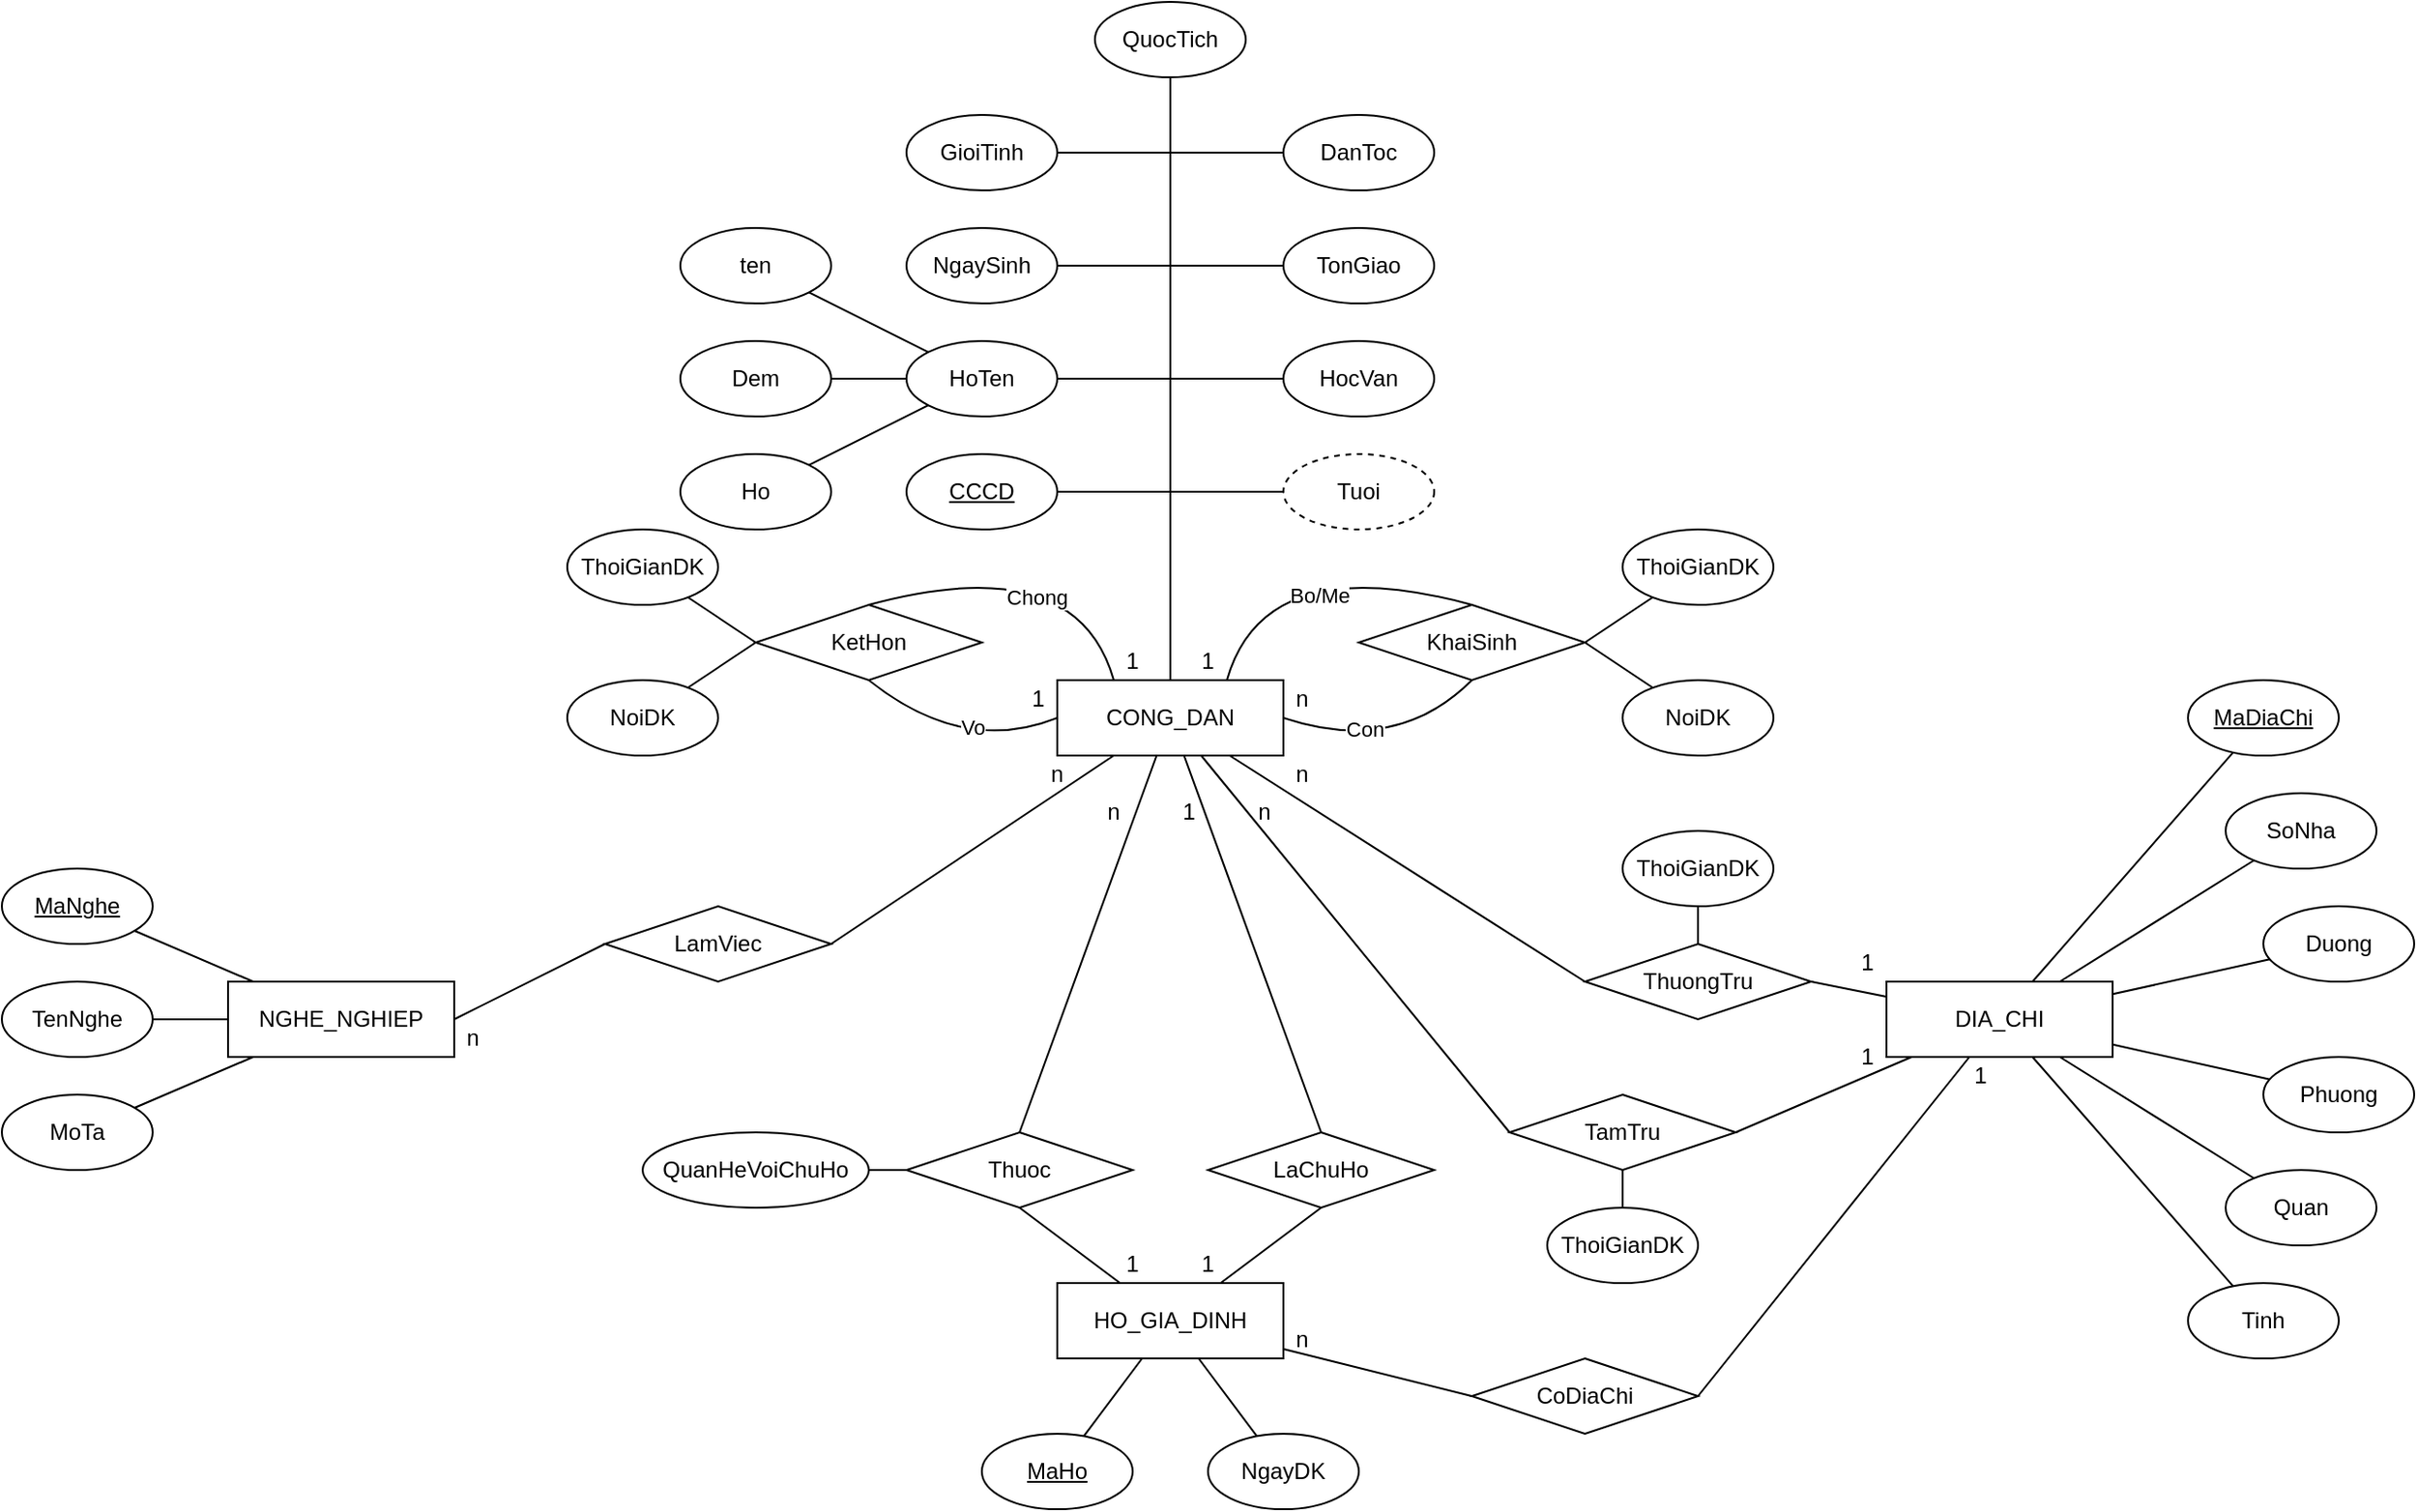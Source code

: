 <mxfile version="26.1.0">
  <diagram name="Page-1" id="eAiJOqDOV34h754ubB6I">
    <mxGraphModel dx="2158" dy="532" grid="1" gridSize="10" guides="1" tooltips="1" connect="1" arrows="1" fold="1" page="1" pageScale="1" pageWidth="1169" pageHeight="827" math="0" shadow="0">
      <root>
        <mxCell id="0" />
        <mxCell id="1" parent="0" />
        <mxCell id="mXM1S3KKqSCKH9ftRv-s-153" value="" style="group" vertex="1" connectable="0" parent="1">
          <mxGeometry x="-620" y="380" width="1280" height="780" as="geometry" />
        </mxCell>
        <mxCell id="mXM1S3KKqSCKH9ftRv-s-1" value="NGHE_NGHIEP" style="rounded=0;whiteSpace=wrap;html=1;" vertex="1" parent="mXM1S3KKqSCKH9ftRv-s-153">
          <mxGeometry x="120" y="500" width="120" height="40" as="geometry" />
        </mxCell>
        <mxCell id="mXM1S3KKqSCKH9ftRv-s-9" value="&lt;u&gt;MaNghe&lt;/u&gt;" style="ellipse;whiteSpace=wrap;html=1;" vertex="1" parent="mXM1S3KKqSCKH9ftRv-s-153">
          <mxGeometry y="440" width="80" height="40" as="geometry" />
        </mxCell>
        <mxCell id="mXM1S3KKqSCKH9ftRv-s-11" value="DIA_CHI" style="rounded=0;whiteSpace=wrap;html=1;" vertex="1" parent="mXM1S3KKqSCKH9ftRv-s-153">
          <mxGeometry x="1000" y="500" width="120" height="40" as="geometry" />
        </mxCell>
        <mxCell id="mXM1S3KKqSCKH9ftRv-s-12" value="&lt;u&gt;MaDiaChi&lt;/u&gt;" style="ellipse;whiteSpace=wrap;html=1;" vertex="1" parent="mXM1S3KKqSCKH9ftRv-s-153">
          <mxGeometry x="1160" y="340" width="80" height="40" as="geometry" />
        </mxCell>
        <mxCell id="mXM1S3KKqSCKH9ftRv-s-14" value="Tinh" style="ellipse;whiteSpace=wrap;html=1;" vertex="1" parent="mXM1S3KKqSCKH9ftRv-s-153">
          <mxGeometry x="1160" y="660" width="80" height="40" as="geometry" />
        </mxCell>
        <mxCell id="mXM1S3KKqSCKH9ftRv-s-15" value="Quan" style="ellipse;whiteSpace=wrap;html=1;" vertex="1" parent="mXM1S3KKqSCKH9ftRv-s-153">
          <mxGeometry x="1180" y="600" width="80" height="40" as="geometry" />
        </mxCell>
        <mxCell id="mXM1S3KKqSCKH9ftRv-s-16" value="SoNha" style="ellipse;whiteSpace=wrap;html=1;" vertex="1" parent="mXM1S3KKqSCKH9ftRv-s-153">
          <mxGeometry x="1180" y="400" width="80" height="40" as="geometry" />
        </mxCell>
        <mxCell id="mXM1S3KKqSCKH9ftRv-s-17" value="Phuong" style="ellipse;whiteSpace=wrap;html=1;" vertex="1" parent="mXM1S3KKqSCKH9ftRv-s-153">
          <mxGeometry x="1200" y="540" width="80" height="40" as="geometry" />
        </mxCell>
        <mxCell id="mXM1S3KKqSCKH9ftRv-s-18" value="Duong" style="ellipse;whiteSpace=wrap;html=1;" vertex="1" parent="mXM1S3KKqSCKH9ftRv-s-153">
          <mxGeometry x="1200" y="460" width="80" height="40" as="geometry" />
        </mxCell>
        <mxCell id="mXM1S3KKqSCKH9ftRv-s-29" value="TenNghe" style="ellipse;whiteSpace=wrap;html=1;" vertex="1" parent="mXM1S3KKqSCKH9ftRv-s-153">
          <mxGeometry y="500" width="80" height="40" as="geometry" />
        </mxCell>
        <mxCell id="mXM1S3KKqSCKH9ftRv-s-30" value="MoTa" style="ellipse;whiteSpace=wrap;html=1;" vertex="1" parent="mXM1S3KKqSCKH9ftRv-s-153">
          <mxGeometry y="560" width="80" height="40" as="geometry" />
        </mxCell>
        <mxCell id="mXM1S3KKqSCKH9ftRv-s-31" value="HO_GIA_DINH" style="rounded=0;whiteSpace=wrap;html=1;" vertex="1" parent="mXM1S3KKqSCKH9ftRv-s-153">
          <mxGeometry x="560" y="660" width="120" height="40" as="geometry" />
        </mxCell>
        <mxCell id="mXM1S3KKqSCKH9ftRv-s-32" value="&lt;u&gt;MaHo&lt;/u&gt;" style="ellipse;whiteSpace=wrap;html=1;" vertex="1" parent="mXM1S3KKqSCKH9ftRv-s-153">
          <mxGeometry x="520" y="740" width="80" height="40" as="geometry" />
        </mxCell>
        <mxCell id="mXM1S3KKqSCKH9ftRv-s-55" value="" style="endArrow=none;html=1;rounded=0;" edge="1" parent="mXM1S3KKqSCKH9ftRv-s-153" source="mXM1S3KKqSCKH9ftRv-s-11" target="mXM1S3KKqSCKH9ftRv-s-12">
          <mxGeometry width="50" height="50" relative="1" as="geometry">
            <mxPoint x="990" y="300" as="sourcePoint" />
            <mxPoint x="1137" y="251" as="targetPoint" />
          </mxGeometry>
        </mxCell>
        <mxCell id="mXM1S3KKqSCKH9ftRv-s-56" value="" style="endArrow=none;html=1;rounded=0;" edge="1" parent="mXM1S3KKqSCKH9ftRv-s-153" source="mXM1S3KKqSCKH9ftRv-s-11" target="mXM1S3KKqSCKH9ftRv-s-16">
          <mxGeometry width="50" height="50" relative="1" as="geometry">
            <mxPoint x="1092" y="500" as="sourcePoint" />
            <mxPoint x="1191" y="408" as="targetPoint" />
          </mxGeometry>
        </mxCell>
        <mxCell id="mXM1S3KKqSCKH9ftRv-s-57" value="" style="endArrow=none;html=1;rounded=0;" edge="1" parent="mXM1S3KKqSCKH9ftRv-s-153" source="mXM1S3KKqSCKH9ftRv-s-11" target="mXM1S3KKqSCKH9ftRv-s-18">
          <mxGeometry width="50" height="50" relative="1" as="geometry">
            <mxPoint x="1095" y="540" as="sourcePoint" />
            <mxPoint x="1189" y="613" as="targetPoint" />
          </mxGeometry>
        </mxCell>
        <mxCell id="mXM1S3KKqSCKH9ftRv-s-58" value="" style="endArrow=none;html=1;rounded=0;" edge="1" parent="mXM1S3KKqSCKH9ftRv-s-153" source="mXM1S3KKqSCKH9ftRv-s-17" target="mXM1S3KKqSCKH9ftRv-s-11">
          <mxGeometry width="50" height="50" relative="1" as="geometry">
            <mxPoint x="1072" y="540" as="sourcePoint" />
            <mxPoint x="1078" y="590" as="targetPoint" />
          </mxGeometry>
        </mxCell>
        <mxCell id="mXM1S3KKqSCKH9ftRv-s-59" value="" style="endArrow=none;html=1;rounded=0;" edge="1" parent="mXM1S3KKqSCKH9ftRv-s-153" source="mXM1S3KKqSCKH9ftRv-s-15" target="mXM1S3KKqSCKH9ftRv-s-11">
          <mxGeometry width="50" height="50" relative="1" as="geometry">
            <mxPoint x="1160" y="527" as="sourcePoint" />
            <mxPoint x="1130" y="525" as="targetPoint" />
          </mxGeometry>
        </mxCell>
        <mxCell id="mXM1S3KKqSCKH9ftRv-s-60" value="" style="endArrow=none;html=1;rounded=0;" edge="1" parent="mXM1S3KKqSCKH9ftRv-s-153" source="mXM1S3KKqSCKH9ftRv-s-14" target="mXM1S3KKqSCKH9ftRv-s-11">
          <mxGeometry width="50" height="50" relative="1" as="geometry">
            <mxPoint x="1162" y="566" as="sourcePoint" />
            <mxPoint x="1110" y="540" as="targetPoint" />
          </mxGeometry>
        </mxCell>
        <mxCell id="mXM1S3KKqSCKH9ftRv-s-61" value="" style="endArrow=none;html=1;rounded=0;" edge="1" parent="mXM1S3KKqSCKH9ftRv-s-153" source="mXM1S3KKqSCKH9ftRv-s-32" target="mXM1S3KKqSCKH9ftRv-s-31">
          <mxGeometry width="50" height="50" relative="1" as="geometry">
            <mxPoint x="1273" y="712" as="sourcePoint" />
            <mxPoint x="1169" y="600" as="targetPoint" />
          </mxGeometry>
        </mxCell>
        <mxCell id="mXM1S3KKqSCKH9ftRv-s-63" value="" style="endArrow=none;html=1;rounded=0;" edge="1" parent="mXM1S3KKqSCKH9ftRv-s-153" source="mXM1S3KKqSCKH9ftRv-s-1" target="mXM1S3KKqSCKH9ftRv-s-9">
          <mxGeometry width="50" height="50" relative="1" as="geometry">
            <mxPoint x="494" y="761" as="sourcePoint" />
            <mxPoint x="525" y="720" as="targetPoint" />
          </mxGeometry>
        </mxCell>
        <mxCell id="mXM1S3KKqSCKH9ftRv-s-64" value="" style="endArrow=none;html=1;rounded=0;" edge="1" parent="mXM1S3KKqSCKH9ftRv-s-153" source="mXM1S3KKqSCKH9ftRv-s-1" target="mXM1S3KKqSCKH9ftRv-s-29">
          <mxGeometry width="50" height="50" relative="1" as="geometry">
            <mxPoint x="315" y="520" as="sourcePoint" />
            <mxPoint x="394" y="475" as="targetPoint" />
          </mxGeometry>
        </mxCell>
        <mxCell id="mXM1S3KKqSCKH9ftRv-s-65" value="" style="endArrow=none;html=1;rounded=0;" edge="1" parent="mXM1S3KKqSCKH9ftRv-s-153" source="mXM1S3KKqSCKH9ftRv-s-1" target="mXM1S3KKqSCKH9ftRv-s-30">
          <mxGeometry width="50" height="50" relative="1" as="geometry">
            <mxPoint x="340" y="540" as="sourcePoint" />
            <mxPoint x="380" y="540" as="targetPoint" />
          </mxGeometry>
        </mxCell>
        <mxCell id="mXM1S3KKqSCKH9ftRv-s-2" value="HoTen" style="ellipse;whiteSpace=wrap;html=1;" vertex="1" parent="mXM1S3KKqSCKH9ftRv-s-153">
          <mxGeometry x="480" y="160" width="80" height="40" as="geometry" />
        </mxCell>
        <mxCell id="mXM1S3KKqSCKH9ftRv-s-3" value="&lt;u&gt;CCCD&lt;/u&gt;" style="ellipse;whiteSpace=wrap;html=1;" vertex="1" parent="mXM1S3KKqSCKH9ftRv-s-153">
          <mxGeometry x="480" y="220" width="80" height="40" as="geometry" />
        </mxCell>
        <mxCell id="mXM1S3KKqSCKH9ftRv-s-4" value="NgaySinh" style="ellipse;whiteSpace=wrap;html=1;" vertex="1" parent="mXM1S3KKqSCKH9ftRv-s-153">
          <mxGeometry x="480" y="100" width="80" height="40" as="geometry" />
        </mxCell>
        <mxCell id="mXM1S3KKqSCKH9ftRv-s-5" value="GioiTinh" style="ellipse;whiteSpace=wrap;html=1;" vertex="1" parent="mXM1S3KKqSCKH9ftRv-s-153">
          <mxGeometry x="480" y="40" width="80" height="40" as="geometry" />
        </mxCell>
        <mxCell id="mXM1S3KKqSCKH9ftRv-s-6" value="QuocTich" style="ellipse;whiteSpace=wrap;html=1;" vertex="1" parent="mXM1S3KKqSCKH9ftRv-s-153">
          <mxGeometry x="580" y="-20" width="80" height="40" as="geometry" />
        </mxCell>
        <mxCell id="mXM1S3KKqSCKH9ftRv-s-7" value="HocVan" style="ellipse;whiteSpace=wrap;html=1;" vertex="1" parent="mXM1S3KKqSCKH9ftRv-s-153">
          <mxGeometry x="680" y="160" width="80" height="40" as="geometry" />
        </mxCell>
        <mxCell id="mXM1S3KKqSCKH9ftRv-s-24" value="DanToc" style="ellipse;whiteSpace=wrap;html=1;" vertex="1" parent="mXM1S3KKqSCKH9ftRv-s-153">
          <mxGeometry x="680" y="40" width="80" height="40" as="geometry" />
        </mxCell>
        <mxCell id="mXM1S3KKqSCKH9ftRv-s-27" value="TonGiao" style="ellipse;whiteSpace=wrap;html=1;" vertex="1" parent="mXM1S3KKqSCKH9ftRv-s-153">
          <mxGeometry x="680" y="100" width="80" height="40" as="geometry" />
        </mxCell>
        <mxCell id="mXM1S3KKqSCKH9ftRv-s-28" value="CONG_DAN" style="rounded=0;whiteSpace=wrap;html=1;" vertex="1" parent="mXM1S3KKqSCKH9ftRv-s-153">
          <mxGeometry x="560" y="340" width="120" height="40" as="geometry" />
        </mxCell>
        <mxCell id="mXM1S3KKqSCKH9ftRv-s-36" value="" style="endArrow=none;html=1;rounded=0;" edge="1" parent="mXM1S3KKqSCKH9ftRv-s-153" source="mXM1S3KKqSCKH9ftRv-s-28" target="mXM1S3KKqSCKH9ftRv-s-27">
          <mxGeometry width="50" height="50" relative="1" as="geometry">
            <mxPoint x="450" y="310" as="sourcePoint" />
            <mxPoint x="500" y="260" as="targetPoint" />
            <Array as="points">
              <mxPoint x="620" y="120" />
            </Array>
          </mxGeometry>
        </mxCell>
        <mxCell id="mXM1S3KKqSCKH9ftRv-s-37" value="" style="endArrow=none;html=1;rounded=0;" edge="1" parent="mXM1S3KKqSCKH9ftRv-s-153" source="mXM1S3KKqSCKH9ftRv-s-28" target="mXM1S3KKqSCKH9ftRv-s-7">
          <mxGeometry width="50" height="50" relative="1" as="geometry">
            <mxPoint x="630" y="350" as="sourcePoint" />
            <mxPoint x="510" y="270" as="targetPoint" />
            <Array as="points">
              <mxPoint x="620" y="180" />
            </Array>
          </mxGeometry>
        </mxCell>
        <mxCell id="mXM1S3KKqSCKH9ftRv-s-38" value="" style="endArrow=none;html=1;rounded=0;" edge="1" parent="mXM1S3KKqSCKH9ftRv-s-153" source="mXM1S3KKqSCKH9ftRv-s-28" target="mXM1S3KKqSCKH9ftRv-s-24">
          <mxGeometry width="50" height="50" relative="1" as="geometry">
            <mxPoint x="630" y="350" as="sourcePoint" />
            <mxPoint x="630" y="270" as="targetPoint" />
            <Array as="points">
              <mxPoint x="620" y="60" />
            </Array>
          </mxGeometry>
        </mxCell>
        <mxCell id="mXM1S3KKqSCKH9ftRv-s-39" value="" style="endArrow=none;html=1;rounded=0;" edge="1" parent="mXM1S3KKqSCKH9ftRv-s-153" source="mXM1S3KKqSCKH9ftRv-s-28" target="mXM1S3KKqSCKH9ftRv-s-3">
          <mxGeometry width="50" height="50" relative="1" as="geometry">
            <mxPoint x="610" y="350" as="sourcePoint" />
            <mxPoint x="528" y="268" as="targetPoint" />
            <Array as="points">
              <mxPoint x="620" y="240" />
            </Array>
          </mxGeometry>
        </mxCell>
        <mxCell id="mXM1S3KKqSCKH9ftRv-s-40" value="" style="endArrow=none;html=1;rounded=0;" edge="1" parent="mXM1S3KKqSCKH9ftRv-s-153" source="mXM1S3KKqSCKH9ftRv-s-28" target="mXM1S3KKqSCKH9ftRv-s-2">
          <mxGeometry width="50" height="50" relative="1" as="geometry">
            <mxPoint x="570" y="350" as="sourcePoint" />
            <mxPoint x="423" y="301" as="targetPoint" />
            <Array as="points">
              <mxPoint x="620" y="180" />
            </Array>
          </mxGeometry>
        </mxCell>
        <mxCell id="mXM1S3KKqSCKH9ftRv-s-42" value="" style="endArrow=none;html=1;rounded=0;" edge="1" parent="mXM1S3KKqSCKH9ftRv-s-153" source="mXM1S3KKqSCKH9ftRv-s-28" target="mXM1S3KKqSCKH9ftRv-s-4">
          <mxGeometry width="50" height="50" relative="1" as="geometry">
            <mxPoint x="637" y="350" as="sourcePoint" />
            <mxPoint x="683" y="220" as="targetPoint" />
            <Array as="points">
              <mxPoint x="620" y="120" />
            </Array>
          </mxGeometry>
        </mxCell>
        <mxCell id="mXM1S3KKqSCKH9ftRv-s-43" value="" style="endArrow=none;html=1;rounded=0;" edge="1" parent="mXM1S3KKqSCKH9ftRv-s-153" source="mXM1S3KKqSCKH9ftRv-s-28" target="mXM1S3KKqSCKH9ftRv-s-5">
          <mxGeometry width="50" height="50" relative="1" as="geometry">
            <mxPoint x="688" y="350" as="sourcePoint" />
            <mxPoint x="857" y="291" as="targetPoint" />
            <Array as="points">
              <mxPoint x="620" y="60" />
            </Array>
          </mxGeometry>
        </mxCell>
        <mxCell id="mXM1S3KKqSCKH9ftRv-s-44" value="" style="endArrow=none;html=1;rounded=0;" edge="1" parent="mXM1S3KKqSCKH9ftRv-s-153" source="mXM1S3KKqSCKH9ftRv-s-28" target="mXM1S3KKqSCKH9ftRv-s-6">
          <mxGeometry width="50" height="50" relative="1" as="geometry">
            <mxPoint x="672" y="350" as="sourcePoint" />
            <mxPoint x="851" y="264" as="targetPoint" />
          </mxGeometry>
        </mxCell>
        <mxCell id="mXM1S3KKqSCKH9ftRv-s-45" value="Tuoi" style="ellipse;whiteSpace=wrap;html=1;dashed=1;" vertex="1" parent="mXM1S3KKqSCKH9ftRv-s-153">
          <mxGeometry x="680" y="220" width="80" height="40" as="geometry" />
        </mxCell>
        <mxCell id="mXM1S3KKqSCKH9ftRv-s-47" value="" style="endArrow=none;html=1;rounded=0;" edge="1" parent="mXM1S3KKqSCKH9ftRv-s-153" source="mXM1S3KKqSCKH9ftRv-s-28" target="mXM1S3KKqSCKH9ftRv-s-45">
          <mxGeometry width="50" height="50" relative="1" as="geometry">
            <mxPoint x="661" y="350" as="sourcePoint" />
            <mxPoint x="806" y="256" as="targetPoint" />
            <Array as="points">
              <mxPoint x="620" y="240" />
            </Array>
          </mxGeometry>
        </mxCell>
        <mxCell id="mXM1S3KKqSCKH9ftRv-s-49" value="Dem" style="ellipse;whiteSpace=wrap;html=1;" vertex="1" parent="mXM1S3KKqSCKH9ftRv-s-153">
          <mxGeometry x="360" y="160" width="80" height="40" as="geometry" />
        </mxCell>
        <mxCell id="mXM1S3KKqSCKH9ftRv-s-50" value="Ho" style="ellipse;whiteSpace=wrap;html=1;" vertex="1" parent="mXM1S3KKqSCKH9ftRv-s-153">
          <mxGeometry x="360" y="220" width="80" height="40" as="geometry" />
        </mxCell>
        <mxCell id="mXM1S3KKqSCKH9ftRv-s-51" value="ten" style="ellipse;whiteSpace=wrap;html=1;" vertex="1" parent="mXM1S3KKqSCKH9ftRv-s-153">
          <mxGeometry x="360" y="100" width="80" height="40" as="geometry" />
        </mxCell>
        <mxCell id="mXM1S3KKqSCKH9ftRv-s-52" value="" style="endArrow=none;html=1;rounded=0;" edge="1" parent="mXM1S3KKqSCKH9ftRv-s-153" source="mXM1S3KKqSCKH9ftRv-s-2" target="mXM1S3KKqSCKH9ftRv-s-50">
          <mxGeometry width="50" height="50" relative="1" as="geometry">
            <mxPoint x="470" y="270" as="sourcePoint" />
            <mxPoint x="520" y="220" as="targetPoint" />
          </mxGeometry>
        </mxCell>
        <mxCell id="mXM1S3KKqSCKH9ftRv-s-53" value="" style="endArrow=none;html=1;rounded=0;" edge="1" parent="mXM1S3KKqSCKH9ftRv-s-153" source="mXM1S3KKqSCKH9ftRv-s-2" target="mXM1S3KKqSCKH9ftRv-s-49">
          <mxGeometry width="50" height="50" relative="1" as="geometry">
            <mxPoint x="393" y="233" as="sourcePoint" />
            <mxPoint x="307" y="217" as="targetPoint" />
          </mxGeometry>
        </mxCell>
        <mxCell id="mXM1S3KKqSCKH9ftRv-s-54" value="" style="endArrow=none;html=1;rounded=0;" edge="1" parent="mXM1S3KKqSCKH9ftRv-s-153" source="mXM1S3KKqSCKH9ftRv-s-2" target="mXM1S3KKqSCKH9ftRv-s-51">
          <mxGeometry width="50" height="50" relative="1" as="geometry">
            <mxPoint x="403" y="225" as="sourcePoint" />
            <mxPoint x="297" y="165" as="targetPoint" />
          </mxGeometry>
        </mxCell>
        <mxCell id="mXM1S3KKqSCKH9ftRv-s-67" value="ThuongTru" style="rhombus;whiteSpace=wrap;html=1;" vertex="1" parent="mXM1S3KKqSCKH9ftRv-s-153">
          <mxGeometry x="840" y="480" width="120" height="40" as="geometry" />
        </mxCell>
        <mxCell id="mXM1S3KKqSCKH9ftRv-s-68" value="TamTru" style="rhombus;whiteSpace=wrap;html=1;" vertex="1" parent="mXM1S3KKqSCKH9ftRv-s-153">
          <mxGeometry x="800" y="560" width="120" height="40" as="geometry" />
        </mxCell>
        <mxCell id="mXM1S3KKqSCKH9ftRv-s-69" value="" style="endArrow=none;html=1;rounded=0;exitX=0;exitY=0.5;exitDx=0;exitDy=0;" edge="1" parent="mXM1S3KKqSCKH9ftRv-s-153" source="mXM1S3KKqSCKH9ftRv-s-67" target="mXM1S3KKqSCKH9ftRv-s-28">
          <mxGeometry width="50" height="50" relative="1" as="geometry">
            <mxPoint x="630" y="590" as="sourcePoint" />
            <mxPoint x="680" y="540" as="targetPoint" />
          </mxGeometry>
        </mxCell>
        <mxCell id="mXM1S3KKqSCKH9ftRv-s-70" value="" style="endArrow=none;html=1;rounded=0;entryX=1;entryY=0.5;entryDx=0;entryDy=0;" edge="1" parent="mXM1S3KKqSCKH9ftRv-s-153" source="mXM1S3KKqSCKH9ftRv-s-11" target="mXM1S3KKqSCKH9ftRv-s-67">
          <mxGeometry width="50" height="50" relative="1" as="geometry">
            <mxPoint x="890" y="410" as="sourcePoint" />
            <mxPoint x="770" y="383" as="targetPoint" />
          </mxGeometry>
        </mxCell>
        <mxCell id="mXM1S3KKqSCKH9ftRv-s-71" value="" style="endArrow=none;html=1;rounded=0;exitX=0;exitY=0.5;exitDx=0;exitDy=0;" edge="1" parent="mXM1S3KKqSCKH9ftRv-s-153" source="mXM1S3KKqSCKH9ftRv-s-68" target="mXM1S3KKqSCKH9ftRv-s-28">
          <mxGeometry width="50" height="50" relative="1" as="geometry">
            <mxPoint x="810" y="410" as="sourcePoint" />
            <mxPoint x="690" y="383" as="targetPoint" />
          </mxGeometry>
        </mxCell>
        <mxCell id="mXM1S3KKqSCKH9ftRv-s-72" value="" style="endArrow=none;html=1;rounded=0;entryX=1;entryY=0.5;entryDx=0;entryDy=0;" edge="1" parent="mXM1S3KKqSCKH9ftRv-s-153" source="mXM1S3KKqSCKH9ftRv-s-11" target="mXM1S3KKqSCKH9ftRv-s-68">
          <mxGeometry width="50" height="50" relative="1" as="geometry">
            <mxPoint x="810" y="490" as="sourcePoint" />
            <mxPoint x="727" y="390" as="targetPoint" />
          </mxGeometry>
        </mxCell>
        <mxCell id="mXM1S3KKqSCKH9ftRv-s-75" value="ThoiGianDK" style="ellipse;whiteSpace=wrap;html=1;" vertex="1" parent="mXM1S3KKqSCKH9ftRv-s-153">
          <mxGeometry x="860" y="420" width="80" height="40" as="geometry" />
        </mxCell>
        <mxCell id="mXM1S3KKqSCKH9ftRv-s-76" value="ThoiGianDK" style="ellipse;whiteSpace=wrap;html=1;" vertex="1" parent="mXM1S3KKqSCKH9ftRv-s-153">
          <mxGeometry x="820" y="620" width="80" height="40" as="geometry" />
        </mxCell>
        <mxCell id="mXM1S3KKqSCKH9ftRv-s-77" value="" style="endArrow=none;html=1;rounded=0;" edge="1" parent="mXM1S3KKqSCKH9ftRv-s-153" source="mXM1S3KKqSCKH9ftRv-s-67" target="mXM1S3KKqSCKH9ftRv-s-75">
          <mxGeometry width="50" height="50" relative="1" as="geometry">
            <mxPoint x="770" y="350" as="sourcePoint" />
            <mxPoint x="917" y="301" as="targetPoint" />
          </mxGeometry>
        </mxCell>
        <mxCell id="mXM1S3KKqSCKH9ftRv-s-78" value="" style="endArrow=none;html=1;rounded=0;" edge="1" parent="mXM1S3KKqSCKH9ftRv-s-153" source="mXM1S3KKqSCKH9ftRv-s-76" target="mXM1S3KKqSCKH9ftRv-s-68">
          <mxGeometry width="50" height="50" relative="1" as="geometry">
            <mxPoint x="950" y="390" as="sourcePoint" />
            <mxPoint x="950" y="370" as="targetPoint" />
          </mxGeometry>
        </mxCell>
        <mxCell id="mXM1S3KKqSCKH9ftRv-s-80" value="Thuoc" style="rhombus;whiteSpace=wrap;html=1;" vertex="1" parent="mXM1S3KKqSCKH9ftRv-s-153">
          <mxGeometry x="480" y="580" width="120" height="40" as="geometry" />
        </mxCell>
        <mxCell id="mXM1S3KKqSCKH9ftRv-s-81" value="" style="endArrow=none;html=1;rounded=0;exitX=0.5;exitY=0;exitDx=0;exitDy=0;" edge="1" parent="mXM1S3KKqSCKH9ftRv-s-153" source="mXM1S3KKqSCKH9ftRv-s-80" target="mXM1S3KKqSCKH9ftRv-s-28">
          <mxGeometry width="50" height="50" relative="1" as="geometry">
            <mxPoint x="730" y="510" as="sourcePoint" />
            <mxPoint x="644" y="390" as="targetPoint" />
          </mxGeometry>
        </mxCell>
        <mxCell id="mXM1S3KKqSCKH9ftRv-s-82" value="" style="endArrow=none;html=1;rounded=0;exitX=0.5;exitY=1;exitDx=0;exitDy=0;" edge="1" parent="mXM1S3KKqSCKH9ftRv-s-153" source="mXM1S3KKqSCKH9ftRv-s-119" target="mXM1S3KKqSCKH9ftRv-s-31">
          <mxGeometry width="50" height="50" relative="1" as="geometry">
            <mxPoint x="570" y="590" as="sourcePoint" />
            <mxPoint x="625" y="390" as="targetPoint" />
          </mxGeometry>
        </mxCell>
        <mxCell id="mXM1S3KKqSCKH9ftRv-s-86" value="" style="endArrow=none;html=1;rounded=0;exitX=0;exitY=0.5;exitDx=0;exitDy=0;" edge="1" parent="mXM1S3KKqSCKH9ftRv-s-153" source="mXM1S3KKqSCKH9ftRv-s-80" target="mXM1S3KKqSCKH9ftRv-s-87">
          <mxGeometry width="50" height="50" relative="1" as="geometry">
            <mxPoint x="637" y="390" as="sourcePoint" />
            <mxPoint x="440" y="620" as="targetPoint" />
          </mxGeometry>
        </mxCell>
        <mxCell id="mXM1S3KKqSCKH9ftRv-s-87" value="QuanHeVoiChuHo" style="ellipse;whiteSpace=wrap;html=1;" vertex="1" parent="mXM1S3KKqSCKH9ftRv-s-153">
          <mxGeometry x="340" y="580" width="120" height="40" as="geometry" />
        </mxCell>
        <mxCell id="mXM1S3KKqSCKH9ftRv-s-88" value="" style="endArrow=none;html=1;rounded=0;entryX=1;entryY=0.5;entryDx=0;entryDy=0;" edge="1" parent="mXM1S3KKqSCKH9ftRv-s-153" source="mXM1S3KKqSCKH9ftRv-s-28" target="mXM1S3KKqSCKH9ftRv-s-89">
          <mxGeometry width="50" height="50" relative="1" as="geometry">
            <mxPoint x="223" y="510" as="sourcePoint" />
            <mxPoint x="440" y="450" as="targetPoint" />
          </mxGeometry>
        </mxCell>
        <mxCell id="mXM1S3KKqSCKH9ftRv-s-89" value="LamViec" style="rhombus;whiteSpace=wrap;html=1;" vertex="1" parent="mXM1S3KKqSCKH9ftRv-s-153">
          <mxGeometry x="320" y="460" width="120" height="40" as="geometry" />
        </mxCell>
        <mxCell id="mXM1S3KKqSCKH9ftRv-s-90" value="" style="endArrow=none;html=1;rounded=0;exitX=0;exitY=0.5;exitDx=0;exitDy=0;entryX=1;entryY=0.5;entryDx=0;entryDy=0;" edge="1" parent="mXM1S3KKqSCKH9ftRv-s-153" source="mXM1S3KKqSCKH9ftRv-s-89" target="mXM1S3KKqSCKH9ftRv-s-1">
          <mxGeometry width="50" height="50" relative="1" as="geometry">
            <mxPoint x="522" y="390" as="sourcePoint" />
            <mxPoint x="410" y="470" as="targetPoint" />
          </mxGeometry>
        </mxCell>
        <mxCell id="mXM1S3KKqSCKH9ftRv-s-91" value="" style="endArrow=none;html=1;rounded=0;curved=1;entryX=0.5;entryY=0;entryDx=0;entryDy=0;exitX=0.25;exitY=0;exitDx=0;exitDy=0;" edge="1" parent="mXM1S3KKqSCKH9ftRv-s-153" source="mXM1S3KKqSCKH9ftRv-s-28" target="mXM1S3KKqSCKH9ftRv-s-95">
          <mxGeometry width="50" height="50" relative="1" as="geometry">
            <mxPoint x="602" y="390" as="sourcePoint" />
            <mxPoint x="480" y="360" as="targetPoint" />
            <Array as="points">
              <mxPoint x="570" y="270" />
            </Array>
          </mxGeometry>
        </mxCell>
        <mxCell id="mXM1S3KKqSCKH9ftRv-s-115" value="Chong" style="edgeLabel;html=1;align=center;verticalAlign=middle;resizable=0;points=[];" vertex="1" connectable="0" parent="mXM1S3KKqSCKH9ftRv-s-91">
          <mxGeometry x="0.074" y="19" relative="1" as="geometry">
            <mxPoint as="offset" />
          </mxGeometry>
        </mxCell>
        <mxCell id="mXM1S3KKqSCKH9ftRv-s-95" value="KetHon" style="rhombus;whiteSpace=wrap;html=1;" vertex="1" parent="mXM1S3KKqSCKH9ftRv-s-153">
          <mxGeometry x="400" y="300" width="120" height="40" as="geometry" />
        </mxCell>
        <mxCell id="mXM1S3KKqSCKH9ftRv-s-99" value="" style="endArrow=none;html=1;rounded=0;curved=1;entryX=0.5;entryY=1;entryDx=0;entryDy=0;exitX=0;exitY=0.5;exitDx=0;exitDy=0;" edge="1" parent="mXM1S3KKqSCKH9ftRv-s-153" source="mXM1S3KKqSCKH9ftRv-s-28" target="mXM1S3KKqSCKH9ftRv-s-95">
          <mxGeometry width="50" height="50" relative="1" as="geometry">
            <mxPoint x="570" y="370" as="sourcePoint" />
            <mxPoint x="370" y="350" as="targetPoint" />
            <Array as="points">
              <mxPoint x="510" y="380" />
            </Array>
          </mxGeometry>
        </mxCell>
        <mxCell id="mXM1S3KKqSCKH9ftRv-s-116" value="Vo" style="edgeLabel;html=1;align=center;verticalAlign=middle;resizable=0;points=[];" vertex="1" connectable="0" parent="mXM1S3KKqSCKH9ftRv-s-99">
          <mxGeometry x="-0.252" y="-12" relative="1" as="geometry">
            <mxPoint as="offset" />
          </mxGeometry>
        </mxCell>
        <mxCell id="mXM1S3KKqSCKH9ftRv-s-101" value="ThoiGianDK" style="ellipse;whiteSpace=wrap;html=1;" vertex="1" parent="mXM1S3KKqSCKH9ftRv-s-153">
          <mxGeometry x="300" y="260" width="80" height="40" as="geometry" />
        </mxCell>
        <mxCell id="mXM1S3KKqSCKH9ftRv-s-102" value="" style="endArrow=none;html=1;rounded=0;exitX=0;exitY=0.5;exitDx=0;exitDy=0;" edge="1" parent="mXM1S3KKqSCKH9ftRv-s-153" source="mXM1S3KKqSCKH9ftRv-s-95" target="mXM1S3KKqSCKH9ftRv-s-101">
          <mxGeometry width="50" height="50" relative="1" as="geometry">
            <mxPoint x="610" y="480" as="sourcePoint" />
            <mxPoint x="660" y="430" as="targetPoint" />
          </mxGeometry>
        </mxCell>
        <mxCell id="mXM1S3KKqSCKH9ftRv-s-105" value="KhaiSinh" style="rhombus;whiteSpace=wrap;html=1;" vertex="1" parent="mXM1S3KKqSCKH9ftRv-s-153">
          <mxGeometry x="720" y="300" width="120" height="40" as="geometry" />
        </mxCell>
        <mxCell id="mXM1S3KKqSCKH9ftRv-s-106" value="" style="endArrow=none;html=1;rounded=0;curved=1;entryX=0.5;entryY=0;entryDx=0;entryDy=0;exitX=0.75;exitY=0;exitDx=0;exitDy=0;" edge="1" parent="mXM1S3KKqSCKH9ftRv-s-153" source="mXM1S3KKqSCKH9ftRv-s-28" target="mXM1S3KKqSCKH9ftRv-s-105">
          <mxGeometry width="50" height="50" relative="1" as="geometry">
            <mxPoint x="600" y="350" as="sourcePoint" />
            <mxPoint x="490" y="310" as="targetPoint" />
            <Array as="points">
              <mxPoint x="670" y="270" />
            </Array>
          </mxGeometry>
        </mxCell>
        <mxCell id="mXM1S3KKqSCKH9ftRv-s-117" value="Bo/Me" style="edgeLabel;html=1;align=center;verticalAlign=middle;resizable=0;points=[];" vertex="1" connectable="0" parent="mXM1S3KKqSCKH9ftRv-s-106">
          <mxGeometry x="0.141" y="-16" relative="1" as="geometry">
            <mxPoint as="offset" />
          </mxGeometry>
        </mxCell>
        <mxCell id="mXM1S3KKqSCKH9ftRv-s-107" value="" style="endArrow=none;html=1;rounded=0;curved=1;entryX=0.5;entryY=1;entryDx=0;entryDy=0;exitX=1;exitY=0.5;exitDx=0;exitDy=0;" edge="1" parent="mXM1S3KKqSCKH9ftRv-s-153" source="mXM1S3KKqSCKH9ftRv-s-28" target="mXM1S3KKqSCKH9ftRv-s-105">
          <mxGeometry width="50" height="50" relative="1" as="geometry">
            <mxPoint x="660" y="350" as="sourcePoint" />
            <mxPoint x="770" y="310" as="targetPoint" />
            <Array as="points">
              <mxPoint x="740" y="380" />
            </Array>
          </mxGeometry>
        </mxCell>
        <mxCell id="mXM1S3KKqSCKH9ftRv-s-118" value="Con" style="edgeLabel;html=1;align=center;verticalAlign=middle;resizable=0;points=[];" vertex="1" connectable="0" parent="mXM1S3KKqSCKH9ftRv-s-107">
          <mxGeometry x="-0.29" y="8" relative="1" as="geometry">
            <mxPoint as="offset" />
          </mxGeometry>
        </mxCell>
        <mxCell id="mXM1S3KKqSCKH9ftRv-s-108" value="ThoiGianDK" style="ellipse;whiteSpace=wrap;html=1;" vertex="1" parent="mXM1S3KKqSCKH9ftRv-s-153">
          <mxGeometry x="860" y="260" width="80" height="40" as="geometry" />
        </mxCell>
        <mxCell id="mXM1S3KKqSCKH9ftRv-s-109" value="" style="endArrow=none;html=1;rounded=0;entryX=1;entryY=0.5;entryDx=0;entryDy=0;" edge="1" parent="mXM1S3KKqSCKH9ftRv-s-153" source="mXM1S3KKqSCKH9ftRv-s-108" target="mXM1S3KKqSCKH9ftRv-s-105">
          <mxGeometry width="50" height="50" relative="1" as="geometry">
            <mxPoint x="430" y="330" as="sourcePoint" />
            <mxPoint x="410" y="330" as="targetPoint" />
          </mxGeometry>
        </mxCell>
        <mxCell id="mXM1S3KKqSCKH9ftRv-s-110" value="NoiDK" style="ellipse;whiteSpace=wrap;html=1;" vertex="1" parent="mXM1S3KKqSCKH9ftRv-s-153">
          <mxGeometry x="860" y="340" width="80" height="40" as="geometry" />
        </mxCell>
        <mxCell id="mXM1S3KKqSCKH9ftRv-s-111" value="" style="endArrow=none;html=1;rounded=0;entryX=1;entryY=0.5;entryDx=0;entryDy=0;" edge="1" parent="mXM1S3KKqSCKH9ftRv-s-153" source="mXM1S3KKqSCKH9ftRv-s-110" target="mXM1S3KKqSCKH9ftRv-s-105">
          <mxGeometry width="50" height="50" relative="1" as="geometry">
            <mxPoint x="866" y="306" as="sourcePoint" />
            <mxPoint x="830" y="330" as="targetPoint" />
          </mxGeometry>
        </mxCell>
        <mxCell id="mXM1S3KKqSCKH9ftRv-s-112" value="NoiDK" style="ellipse;whiteSpace=wrap;html=1;" vertex="1" parent="mXM1S3KKqSCKH9ftRv-s-153">
          <mxGeometry x="300" y="340" width="80" height="40" as="geometry" />
        </mxCell>
        <mxCell id="mXM1S3KKqSCKH9ftRv-s-113" value="" style="endArrow=none;html=1;rounded=0;exitX=0;exitY=0.5;exitDx=0;exitDy=0;" edge="1" parent="mXM1S3KKqSCKH9ftRv-s-153" source="mXM1S3KKqSCKH9ftRv-s-95" target="mXM1S3KKqSCKH9ftRv-s-112">
          <mxGeometry width="50" height="50" relative="1" as="geometry">
            <mxPoint x="430" y="330" as="sourcePoint" />
            <mxPoint x="394" y="306" as="targetPoint" />
          </mxGeometry>
        </mxCell>
        <mxCell id="mXM1S3KKqSCKH9ftRv-s-122" value="n" style="text;html=1;align=center;verticalAlign=middle;whiteSpace=wrap;rounded=0;" vertex="1" parent="mXM1S3KKqSCKH9ftRv-s-153">
          <mxGeometry x="580" y="400" width="20" height="20" as="geometry" />
        </mxCell>
        <mxCell id="mXM1S3KKqSCKH9ftRv-s-123" value="" style="endArrow=none;html=1;rounded=0;exitX=0.5;exitY=1;exitDx=0;exitDy=0;" edge="1" parent="mXM1S3KKqSCKH9ftRv-s-153" source="mXM1S3KKqSCKH9ftRv-s-80" target="mXM1S3KKqSCKH9ftRv-s-31">
          <mxGeometry width="50" height="50" relative="1" as="geometry">
            <mxPoint x="620" y="640" as="sourcePoint" />
            <mxPoint x="620" y="660" as="targetPoint" />
          </mxGeometry>
        </mxCell>
        <mxCell id="mXM1S3KKqSCKH9ftRv-s-119" value="1" style="text;html=1;align=center;verticalAlign=middle;whiteSpace=wrap;rounded=0;" vertex="1" parent="mXM1S3KKqSCKH9ftRv-s-153">
          <mxGeometry x="590" y="640" width="20" height="20" as="geometry" />
        </mxCell>
        <mxCell id="mXM1S3KKqSCKH9ftRv-s-124" value="n" style="text;html=1;align=center;verticalAlign=middle;whiteSpace=wrap;rounded=0;" vertex="1" parent="mXM1S3KKqSCKH9ftRv-s-153">
          <mxGeometry x="240" y="520" width="20" height="20" as="geometry" />
        </mxCell>
        <mxCell id="mXM1S3KKqSCKH9ftRv-s-125" value="n" style="text;html=1;align=center;verticalAlign=middle;whiteSpace=wrap;rounded=0;" vertex="1" parent="mXM1S3KKqSCKH9ftRv-s-153">
          <mxGeometry x="550" y="380" width="20" height="20" as="geometry" />
        </mxCell>
        <mxCell id="mXM1S3KKqSCKH9ftRv-s-127" value="n" style="text;html=1;align=center;verticalAlign=middle;whiteSpace=wrap;rounded=0;" vertex="1" parent="mXM1S3KKqSCKH9ftRv-s-153">
          <mxGeometry x="660" y="400" width="20" height="20" as="geometry" />
        </mxCell>
        <mxCell id="mXM1S3KKqSCKH9ftRv-s-128" value="n" style="text;html=1;align=center;verticalAlign=middle;whiteSpace=wrap;rounded=0;" vertex="1" parent="mXM1S3KKqSCKH9ftRv-s-153">
          <mxGeometry x="680" y="380" width="20" height="20" as="geometry" />
        </mxCell>
        <mxCell id="mXM1S3KKqSCKH9ftRv-s-131" value="1" style="text;html=1;align=center;verticalAlign=middle;whiteSpace=wrap;rounded=0;" vertex="1" parent="mXM1S3KKqSCKH9ftRv-s-153">
          <mxGeometry x="980" y="480" width="20" height="20" as="geometry" />
        </mxCell>
        <mxCell id="mXM1S3KKqSCKH9ftRv-s-133" value="1" style="text;html=1;align=center;verticalAlign=middle;whiteSpace=wrap;rounded=0;" vertex="1" parent="mXM1S3KKqSCKH9ftRv-s-153">
          <mxGeometry x="980" y="530" width="20" height="20" as="geometry" />
        </mxCell>
        <mxCell id="mXM1S3KKqSCKH9ftRv-s-136" value="1" style="text;html=1;align=center;verticalAlign=middle;whiteSpace=wrap;rounded=0;" vertex="1" parent="mXM1S3KKqSCKH9ftRv-s-153">
          <mxGeometry x="590" y="320" width="20" height="20" as="geometry" />
        </mxCell>
        <mxCell id="mXM1S3KKqSCKH9ftRv-s-139" value="1" style="text;html=1;align=center;verticalAlign=middle;whiteSpace=wrap;rounded=0;" vertex="1" parent="mXM1S3KKqSCKH9ftRv-s-153">
          <mxGeometry x="630" y="320" width="20" height="20" as="geometry" />
        </mxCell>
        <mxCell id="mXM1S3KKqSCKH9ftRv-s-140" value="1" style="text;html=1;align=center;verticalAlign=middle;whiteSpace=wrap;rounded=0;" vertex="1" parent="mXM1S3KKqSCKH9ftRv-s-153">
          <mxGeometry x="540" y="340" width="20" height="20" as="geometry" />
        </mxCell>
        <mxCell id="mXM1S3KKqSCKH9ftRv-s-144" value="n" style="text;html=1;align=center;verticalAlign=middle;whiteSpace=wrap;rounded=0;" vertex="1" parent="mXM1S3KKqSCKH9ftRv-s-153">
          <mxGeometry x="680" y="340" width="20" height="20" as="geometry" />
        </mxCell>
        <mxCell id="mXM1S3KKqSCKH9ftRv-s-148" value="CoDiaChi" style="rhombus;whiteSpace=wrap;html=1;" vertex="1" parent="mXM1S3KKqSCKH9ftRv-s-153">
          <mxGeometry x="780" y="700" width="120" height="40" as="geometry" />
        </mxCell>
        <mxCell id="mXM1S3KKqSCKH9ftRv-s-149" value="" style="endArrow=none;html=1;rounded=0;entryX=1;entryY=0.5;entryDx=0;entryDy=0;" edge="1" parent="mXM1S3KKqSCKH9ftRv-s-153" source="mXM1S3KKqSCKH9ftRv-s-11" target="mXM1S3KKqSCKH9ftRv-s-148">
          <mxGeometry width="50" height="50" relative="1" as="geometry">
            <mxPoint x="570" y="610" as="sourcePoint" />
            <mxPoint x="530" y="610" as="targetPoint" />
          </mxGeometry>
        </mxCell>
        <mxCell id="mXM1S3KKqSCKH9ftRv-s-150" value="" style="endArrow=none;html=1;rounded=0;entryX=0;entryY=0.5;entryDx=0;entryDy=0;" edge="1" parent="mXM1S3KKqSCKH9ftRv-s-153" source="mXM1S3KKqSCKH9ftRv-s-31" target="mXM1S3KKqSCKH9ftRv-s-148">
          <mxGeometry width="50" height="50" relative="1" as="geometry">
            <mxPoint x="1054" y="550" as="sourcePoint" />
            <mxPoint x="890" y="750" as="targetPoint" />
          </mxGeometry>
        </mxCell>
        <mxCell id="mXM1S3KKqSCKH9ftRv-s-151" value="1" style="text;html=1;align=center;verticalAlign=middle;whiteSpace=wrap;rounded=0;" vertex="1" parent="mXM1S3KKqSCKH9ftRv-s-153">
          <mxGeometry x="1040" y="540" width="20" height="20" as="geometry" />
        </mxCell>
        <mxCell id="mXM1S3KKqSCKH9ftRv-s-152" value="n" style="text;html=1;align=center;verticalAlign=middle;whiteSpace=wrap;rounded=0;" vertex="1" parent="mXM1S3KKqSCKH9ftRv-s-153">
          <mxGeometry x="680" y="680" width="20" height="20" as="geometry" />
        </mxCell>
        <mxCell id="mXM1S3KKqSCKH9ftRv-s-154" value="LaChuHo" style="rhombus;whiteSpace=wrap;html=1;" vertex="1" parent="mXM1S3KKqSCKH9ftRv-s-153">
          <mxGeometry x="640" y="580" width="120" height="40" as="geometry" />
        </mxCell>
        <mxCell id="mXM1S3KKqSCKH9ftRv-s-155" value="" style="endArrow=none;html=1;rounded=0;exitX=0.5;exitY=0;exitDx=0;exitDy=0;" edge="1" parent="mXM1S3KKqSCKH9ftRv-s-153" source="mXM1S3KKqSCKH9ftRv-s-154" target="mXM1S3KKqSCKH9ftRv-s-28">
          <mxGeometry width="50" height="50" relative="1" as="geometry">
            <mxPoint x="550" y="590" as="sourcePoint" />
            <mxPoint x="623" y="390" as="targetPoint" />
          </mxGeometry>
        </mxCell>
        <mxCell id="mXM1S3KKqSCKH9ftRv-s-156" value="" style="endArrow=none;html=1;rounded=0;exitX=0.5;exitY=1;exitDx=0;exitDy=0;" edge="1" parent="mXM1S3KKqSCKH9ftRv-s-153" source="mXM1S3KKqSCKH9ftRv-s-154" target="mXM1S3KKqSCKH9ftRv-s-31">
          <mxGeometry width="50" height="50" relative="1" as="geometry">
            <mxPoint x="710" y="590" as="sourcePoint" />
            <mxPoint x="637" y="390" as="targetPoint" />
          </mxGeometry>
        </mxCell>
        <mxCell id="mXM1S3KKqSCKH9ftRv-s-369" value="1" style="text;html=1;align=center;verticalAlign=middle;whiteSpace=wrap;rounded=0;" vertex="1" parent="mXM1S3KKqSCKH9ftRv-s-153">
          <mxGeometry x="630" y="640" width="20" height="20" as="geometry" />
        </mxCell>
        <mxCell id="mXM1S3KKqSCKH9ftRv-s-370" value="1" style="text;html=1;align=center;verticalAlign=middle;whiteSpace=wrap;rounded=0;" vertex="1" parent="mXM1S3KKqSCKH9ftRv-s-153">
          <mxGeometry x="620" y="400" width="20" height="20" as="geometry" />
        </mxCell>
        <mxCell id="mXM1S3KKqSCKH9ftRv-s-479" value="NgayDK" style="ellipse;whiteSpace=wrap;html=1;" vertex="1" parent="mXM1S3KKqSCKH9ftRv-s-153">
          <mxGeometry x="640" y="740" width="80" height="40" as="geometry" />
        </mxCell>
        <mxCell id="mXM1S3KKqSCKH9ftRv-s-480" value="" style="endArrow=none;html=1;rounded=0;" edge="1" parent="mXM1S3KKqSCKH9ftRv-s-153" source="mXM1S3KKqSCKH9ftRv-s-479" target="mXM1S3KKqSCKH9ftRv-s-31">
          <mxGeometry width="50" height="50" relative="1" as="geometry">
            <mxPoint x="568" y="752" as="sourcePoint" />
            <mxPoint x="610" y="710" as="targetPoint" />
          </mxGeometry>
        </mxCell>
      </root>
    </mxGraphModel>
  </diagram>
</mxfile>
